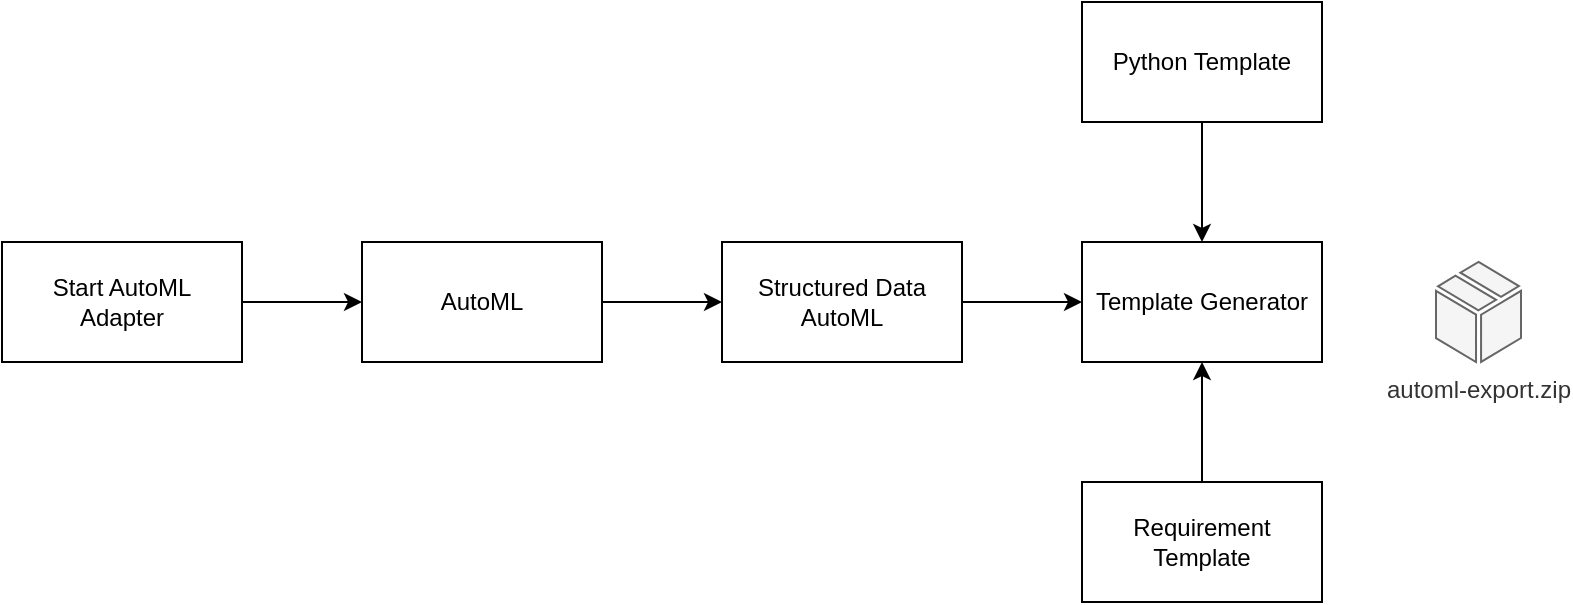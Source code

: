 <mxfile version="15.4.0" type="device"><diagram id="vmQlBlYNPaofgJk8IAms" name="Seite-1"><mxGraphModel dx="1086" dy="806" grid="1" gridSize="10" guides="1" tooltips="1" connect="1" arrows="1" fold="1" page="1" pageScale="1" pageWidth="827" pageHeight="1169" math="0" shadow="0"><root><mxCell id="0"/><mxCell id="1" parent="0"/><mxCell id="zTJh1SPN-dbdBR9Ji_kX-15" style="edgeStyle=orthogonalEdgeStyle;rounded=0;orthogonalLoop=1;jettySize=auto;html=1;" edge="1" parent="1" source="zTJh1SPN-dbdBR9Ji_kX-1" target="zTJh1SPN-dbdBR9Ji_kX-2"><mxGeometry relative="1" as="geometry"/></mxCell><mxCell id="zTJh1SPN-dbdBR9Ji_kX-1" value="Start AutoML&lt;br&gt;Adapter" style="rounded=0;whiteSpace=wrap;html=1;" vertex="1" parent="1"><mxGeometry x="110" y="320" width="120" height="60" as="geometry"/></mxCell><mxCell id="zTJh1SPN-dbdBR9Ji_kX-14" style="edgeStyle=orthogonalEdgeStyle;rounded=0;orthogonalLoop=1;jettySize=auto;html=1;" edge="1" parent="1" source="zTJh1SPN-dbdBR9Ji_kX-2" target="zTJh1SPN-dbdBR9Ji_kX-3"><mxGeometry relative="1" as="geometry"/></mxCell><mxCell id="zTJh1SPN-dbdBR9Ji_kX-2" value="AutoML" style="rounded=0;whiteSpace=wrap;html=1;" vertex="1" parent="1"><mxGeometry x="290" y="320" width="120" height="60" as="geometry"/></mxCell><mxCell id="zTJh1SPN-dbdBR9Ji_kX-13" style="edgeStyle=orthogonalEdgeStyle;rounded=0;orthogonalLoop=1;jettySize=auto;html=1;" edge="1" parent="1" source="zTJh1SPN-dbdBR9Ji_kX-3" target="zTJh1SPN-dbdBR9Ji_kX-4"><mxGeometry relative="1" as="geometry"/></mxCell><mxCell id="zTJh1SPN-dbdBR9Ji_kX-3" value="Structured Data&lt;br&gt;AutoML" style="rounded=0;whiteSpace=wrap;html=1;" vertex="1" parent="1"><mxGeometry x="470" y="320" width="120" height="60" as="geometry"/></mxCell><mxCell id="zTJh1SPN-dbdBR9Ji_kX-4" value="Template Generator" style="rounded=0;whiteSpace=wrap;html=1;" vertex="1" parent="1"><mxGeometry x="650" y="320" width="120" height="60" as="geometry"/></mxCell><mxCell id="zTJh1SPN-dbdBR9Ji_kX-11" style="edgeStyle=orthogonalEdgeStyle;rounded=0;orthogonalLoop=1;jettySize=auto;html=1;" edge="1" parent="1" source="zTJh1SPN-dbdBR9Ji_kX-5" target="zTJh1SPN-dbdBR9Ji_kX-4"><mxGeometry relative="1" as="geometry"/></mxCell><mxCell id="zTJh1SPN-dbdBR9Ji_kX-5" value="Python Template" style="rounded=0;whiteSpace=wrap;html=1;" vertex="1" parent="1"><mxGeometry x="650" y="200" width="120" height="60" as="geometry"/></mxCell><mxCell id="zTJh1SPN-dbdBR9Ji_kX-10" style="edgeStyle=orthogonalEdgeStyle;rounded=0;orthogonalLoop=1;jettySize=auto;html=1;" edge="1" parent="1" source="zTJh1SPN-dbdBR9Ji_kX-6" target="zTJh1SPN-dbdBR9Ji_kX-4"><mxGeometry relative="1" as="geometry"/></mxCell><mxCell id="zTJh1SPN-dbdBR9Ji_kX-6" value="Requirement Template" style="rounded=0;whiteSpace=wrap;html=1;" vertex="1" parent="1"><mxGeometry x="650" y="440" width="120" height="60" as="geometry"/></mxCell><mxCell id="zTJh1SPN-dbdBR9Ji_kX-9" value="automl-export.zip" style="verticalLabelPosition=bottom;html=1;verticalAlign=top;align=center;strokeColor=#666666;fillColor=#f5f5f5;shape=mxgraph.azure.cloud_service_package_file;fontColor=#333333;" vertex="1" parent="1"><mxGeometry x="827" y="330" width="42.5" height="50" as="geometry"/></mxCell></root></mxGraphModel></diagram></mxfile>